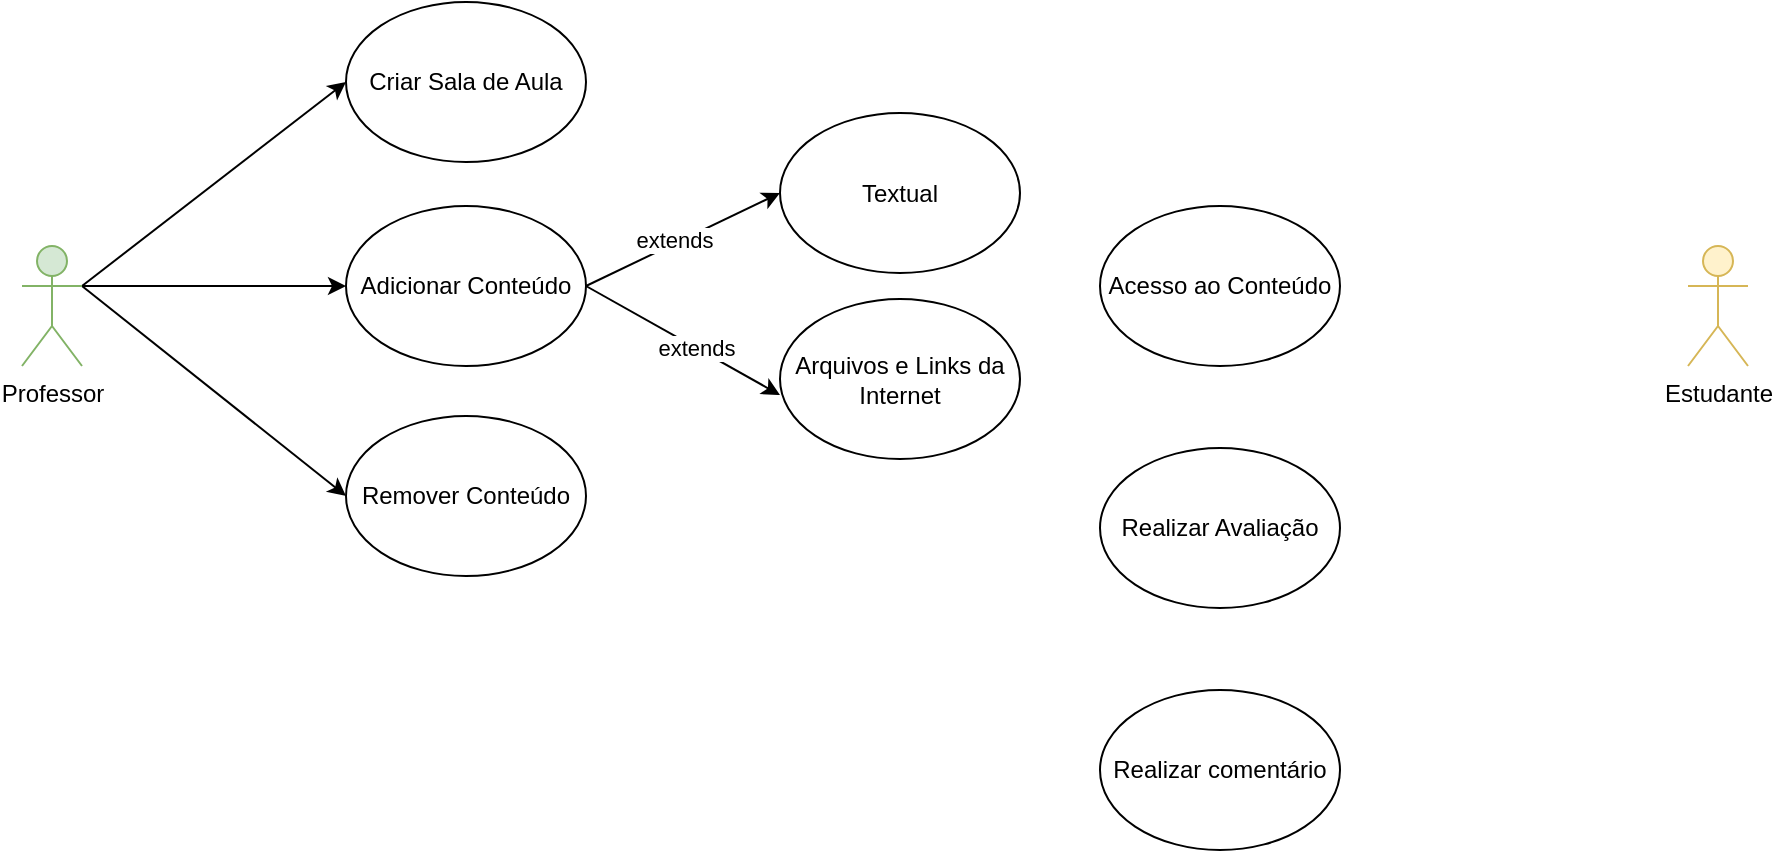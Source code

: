 <mxfile version="24.7.17">
  <diagram name="Página-1" id="efcDKt-GfpYt0_BvtWtM">
    <mxGraphModel dx="909" dy="969" grid="0" gridSize="10" guides="1" tooltips="1" connect="1" arrows="1" fold="1" page="0" pageScale="1" pageWidth="827" pageHeight="1169" math="0" shadow="0">
      <root>
        <mxCell id="0" />
        <mxCell id="1" parent="0" />
        <mxCell id="KP3jm4SqanhI5IPsudm_-20" style="rounded=0;orthogonalLoop=1;jettySize=auto;html=1;exitX=1;exitY=0.333;exitDx=0;exitDy=0;exitPerimeter=0;entryX=0;entryY=0.5;entryDx=0;entryDy=0;" edge="1" parent="1" source="KP3jm4SqanhI5IPsudm_-1" target="KP3jm4SqanhI5IPsudm_-4">
          <mxGeometry relative="1" as="geometry" />
        </mxCell>
        <mxCell id="KP3jm4SqanhI5IPsudm_-21" style="rounded=0;orthogonalLoop=1;jettySize=auto;html=1;entryX=0;entryY=0.5;entryDx=0;entryDy=0;exitX=1;exitY=0.333;exitDx=0;exitDy=0;exitPerimeter=0;" edge="1" parent="1" source="KP3jm4SqanhI5IPsudm_-1" target="KP3jm4SqanhI5IPsudm_-10">
          <mxGeometry relative="1" as="geometry">
            <mxPoint x="108" y="125" as="sourcePoint" />
          </mxGeometry>
        </mxCell>
        <mxCell id="KP3jm4SqanhI5IPsudm_-22" style="rounded=0;orthogonalLoop=1;jettySize=auto;html=1;exitX=1;exitY=0.333;exitDx=0;exitDy=0;exitPerimeter=0;entryX=0;entryY=0.5;entryDx=0;entryDy=0;" edge="1" parent="1" source="KP3jm4SqanhI5IPsudm_-1" target="KP3jm4SqanhI5IPsudm_-11">
          <mxGeometry relative="1" as="geometry" />
        </mxCell>
        <mxCell id="KP3jm4SqanhI5IPsudm_-1" value="Professor" style="shape=umlActor;verticalLabelPosition=bottom;verticalAlign=top;html=1;fillColor=#d5e8d4;strokeColor=#82b366;" vertex="1" parent="1">
          <mxGeometry x="77" y="115" width="30" height="60" as="geometry" />
        </mxCell>
        <mxCell id="KP3jm4SqanhI5IPsudm_-4" value="Criar Sala de Aula" style="ellipse;whiteSpace=wrap;html=1;" vertex="1" parent="1">
          <mxGeometry x="239" y="-7" width="120" height="80" as="geometry" />
        </mxCell>
        <mxCell id="KP3jm4SqanhI5IPsudm_-16" style="rounded=0;orthogonalLoop=1;jettySize=auto;html=1;exitX=1;exitY=0.5;exitDx=0;exitDy=0;entryX=0;entryY=0.5;entryDx=0;entryDy=0;" edge="1" parent="1" source="KP3jm4SqanhI5IPsudm_-10" target="KP3jm4SqanhI5IPsudm_-14">
          <mxGeometry relative="1" as="geometry" />
        </mxCell>
        <mxCell id="KP3jm4SqanhI5IPsudm_-18" value="extends" style="edgeLabel;html=1;align=center;verticalAlign=middle;resizable=0;points=[];" vertex="1" connectable="0" parent="KP3jm4SqanhI5IPsudm_-16">
          <mxGeometry x="-0.069" y="2" relative="1" as="geometry">
            <mxPoint as="offset" />
          </mxGeometry>
        </mxCell>
        <mxCell id="KP3jm4SqanhI5IPsudm_-10" value="Adicionar Conteúdo" style="ellipse;whiteSpace=wrap;html=1;" vertex="1" parent="1">
          <mxGeometry x="239" y="95" width="120" height="80" as="geometry" />
        </mxCell>
        <mxCell id="KP3jm4SqanhI5IPsudm_-11" value="Remover Conteúdo" style="ellipse;whiteSpace=wrap;html=1;" vertex="1" parent="1">
          <mxGeometry x="239" y="200" width="120" height="80" as="geometry" />
        </mxCell>
        <mxCell id="KP3jm4SqanhI5IPsudm_-14" value="Textual" style="ellipse;whiteSpace=wrap;html=1;" vertex="1" parent="1">
          <mxGeometry x="456" y="48.5" width="120" height="80" as="geometry" />
        </mxCell>
        <mxCell id="KP3jm4SqanhI5IPsudm_-15" value="Arquivos e Links da Internet" style="ellipse;whiteSpace=wrap;html=1;" vertex="1" parent="1">
          <mxGeometry x="456" y="141.5" width="120" height="80" as="geometry" />
        </mxCell>
        <mxCell id="KP3jm4SqanhI5IPsudm_-17" style="rounded=0;orthogonalLoop=1;jettySize=auto;html=1;exitX=1;exitY=0.5;exitDx=0;exitDy=0;entryX=0;entryY=0.6;entryDx=0;entryDy=0;entryPerimeter=0;" edge="1" parent="1" source="KP3jm4SqanhI5IPsudm_-10" target="KP3jm4SqanhI5IPsudm_-15">
          <mxGeometry relative="1" as="geometry" />
        </mxCell>
        <mxCell id="KP3jm4SqanhI5IPsudm_-19" value="extends" style="edgeLabel;html=1;align=center;verticalAlign=middle;resizable=0;points=[];" vertex="1" connectable="0" parent="KP3jm4SqanhI5IPsudm_-17">
          <mxGeometry x="0.127" relative="1" as="geometry">
            <mxPoint as="offset" />
          </mxGeometry>
        </mxCell>
        <mxCell id="KP3jm4SqanhI5IPsudm_-24" value="Estudante" style="shape=umlActor;verticalLabelPosition=bottom;verticalAlign=top;html=1;fillColor=#fff2cc;strokeColor=#d6b656;" vertex="1" parent="1">
          <mxGeometry x="910" y="115" width="30" height="60" as="geometry" />
        </mxCell>
        <mxCell id="KP3jm4SqanhI5IPsudm_-27" value="Acesso ao Conteúdo" style="ellipse;whiteSpace=wrap;html=1;" vertex="1" parent="1">
          <mxGeometry x="616" y="95" width="120" height="80" as="geometry" />
        </mxCell>
        <mxCell id="KP3jm4SqanhI5IPsudm_-28" value="Realizar comentário" style="ellipse;whiteSpace=wrap;html=1;" vertex="1" parent="1">
          <mxGeometry x="616" y="337" width="120" height="80" as="geometry" />
        </mxCell>
        <mxCell id="KP3jm4SqanhI5IPsudm_-29" value="Realizar Avaliação" style="ellipse;whiteSpace=wrap;html=1;" vertex="1" parent="1">
          <mxGeometry x="616" y="216" width="120" height="80" as="geometry" />
        </mxCell>
      </root>
    </mxGraphModel>
  </diagram>
</mxfile>
